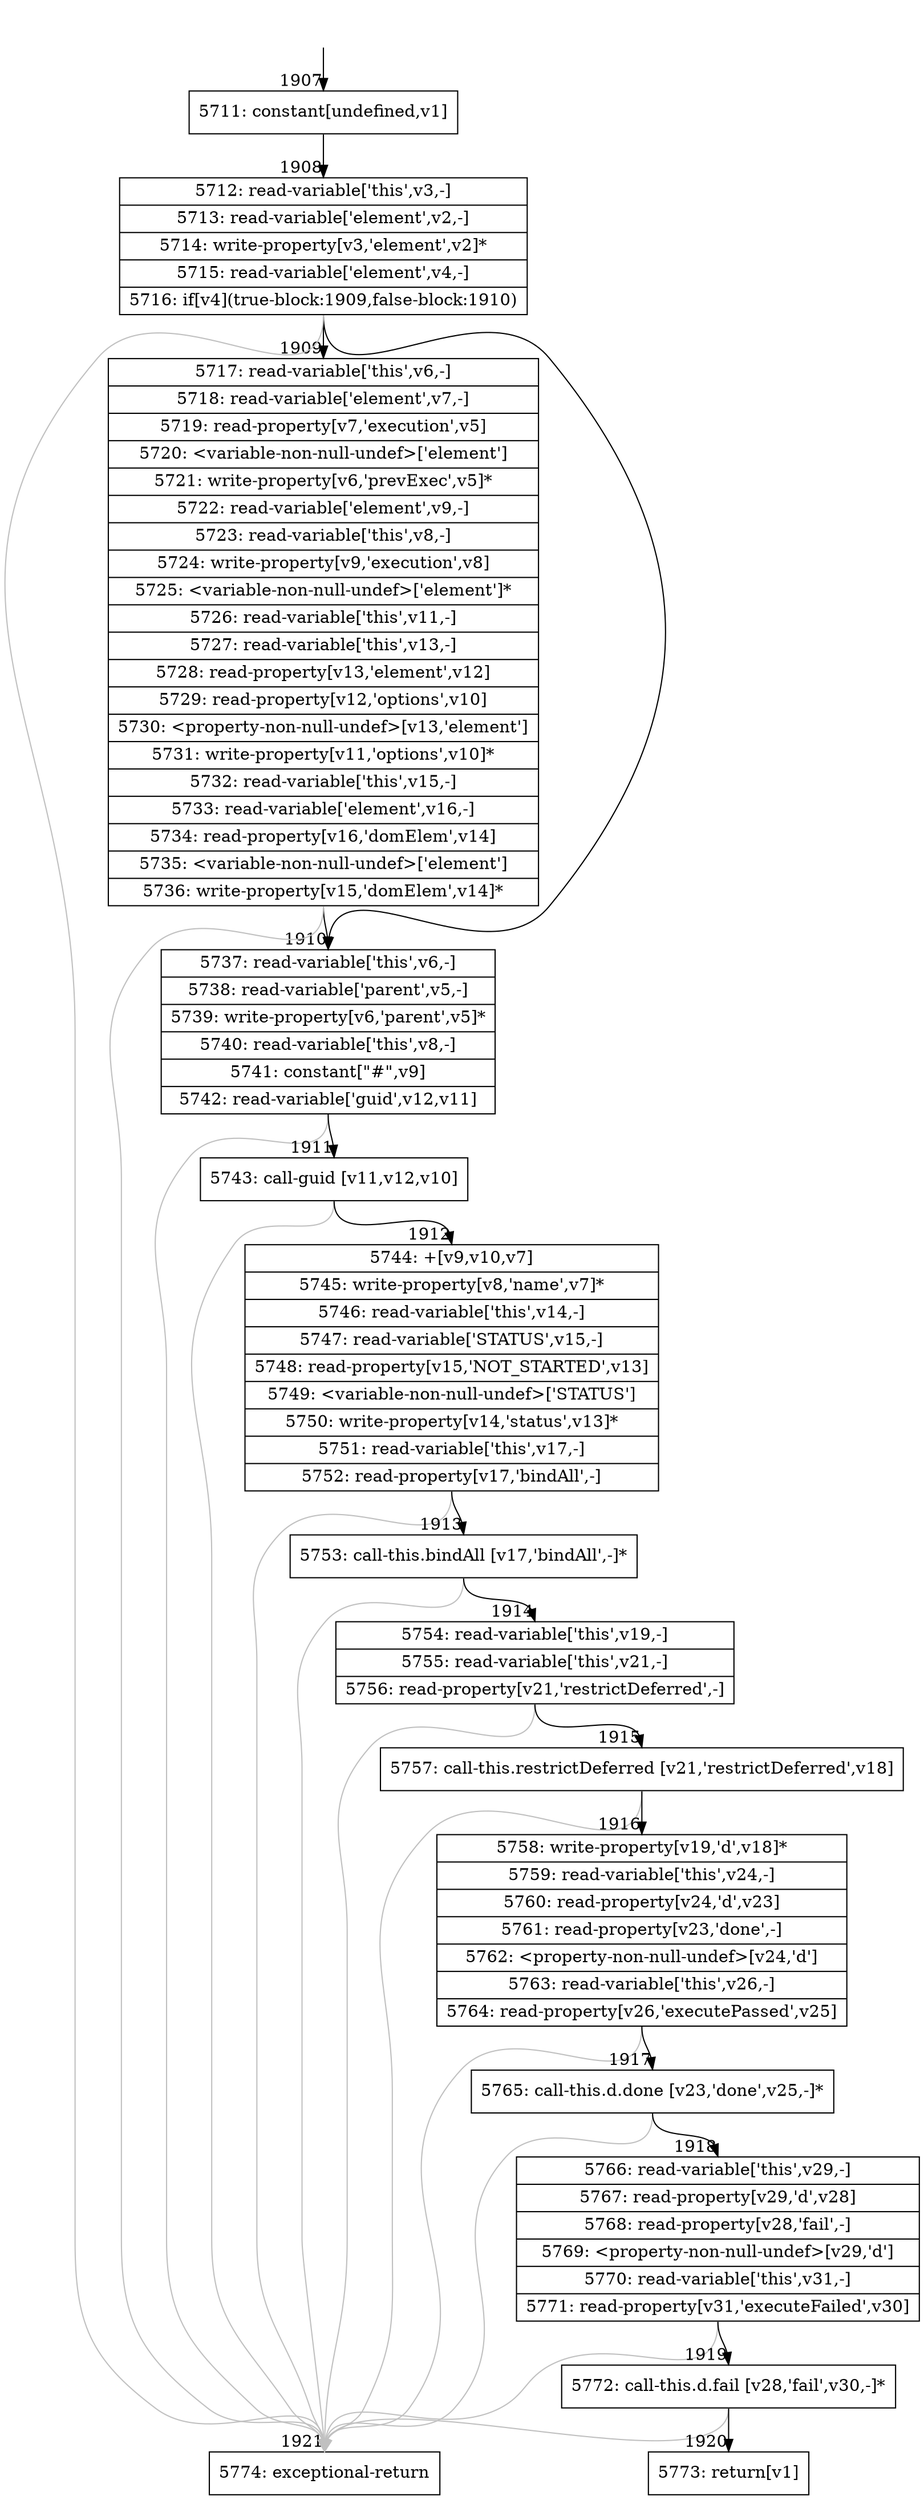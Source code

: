 digraph {
rankdir="TD"
BB_entry156[shape=none,label=""];
BB_entry156 -> BB1907 [tailport=s, headport=n, headlabel="    1907"]
BB1907 [shape=record label="{5711: constant[undefined,v1]}" ] 
BB1907 -> BB1908 [tailport=s, headport=n, headlabel="      1908"]
BB1908 [shape=record label="{5712: read-variable['this',v3,-]|5713: read-variable['element',v2,-]|5714: write-property[v3,'element',v2]*|5715: read-variable['element',v4,-]|5716: if[v4](true-block:1909,false-block:1910)}" ] 
BB1908 -> BB1909 [tailport=s, headport=n, headlabel="      1909"]
BB1908 -> BB1910 [tailport=s, headport=n, headlabel="      1910"]
BB1908 -> BB1921 [tailport=s, headport=n, color=gray, headlabel="      1921"]
BB1909 [shape=record label="{5717: read-variable['this',v6,-]|5718: read-variable['element',v7,-]|5719: read-property[v7,'execution',v5]|5720: \<variable-non-null-undef\>['element']|5721: write-property[v6,'prevExec',v5]*|5722: read-variable['element',v9,-]|5723: read-variable['this',v8,-]|5724: write-property[v9,'execution',v8]|5725: \<variable-non-null-undef\>['element']*|5726: read-variable['this',v11,-]|5727: read-variable['this',v13,-]|5728: read-property[v13,'element',v12]|5729: read-property[v12,'options',v10]|5730: \<property-non-null-undef\>[v13,'element']|5731: write-property[v11,'options',v10]*|5732: read-variable['this',v15,-]|5733: read-variable['element',v16,-]|5734: read-property[v16,'domElem',v14]|5735: \<variable-non-null-undef\>['element']|5736: write-property[v15,'domElem',v14]*}" ] 
BB1909 -> BB1910 [tailport=s, headport=n]
BB1909 -> BB1921 [tailport=s, headport=n, color=gray]
BB1910 [shape=record label="{5737: read-variable['this',v6,-]|5738: read-variable['parent',v5,-]|5739: write-property[v6,'parent',v5]*|5740: read-variable['this',v8,-]|5741: constant[\"#\",v9]|5742: read-variable['guid',v12,v11]}" ] 
BB1910 -> BB1911 [tailport=s, headport=n, headlabel="      1911"]
BB1910 -> BB1921 [tailport=s, headport=n, color=gray]
BB1911 [shape=record label="{5743: call-guid [v11,v12,v10]}" ] 
BB1911 -> BB1912 [tailport=s, headport=n, headlabel="      1912"]
BB1911 -> BB1921 [tailport=s, headport=n, color=gray]
BB1912 [shape=record label="{5744: +[v9,v10,v7]|5745: write-property[v8,'name',v7]*|5746: read-variable['this',v14,-]|5747: read-variable['STATUS',v15,-]|5748: read-property[v15,'NOT_STARTED',v13]|5749: \<variable-non-null-undef\>['STATUS']|5750: write-property[v14,'status',v13]*|5751: read-variable['this',v17,-]|5752: read-property[v17,'bindAll',-]}" ] 
BB1912 -> BB1913 [tailport=s, headport=n, headlabel="      1913"]
BB1912 -> BB1921 [tailport=s, headport=n, color=gray]
BB1913 [shape=record label="{5753: call-this.bindAll [v17,'bindAll',-]*}" ] 
BB1913 -> BB1914 [tailport=s, headport=n, headlabel="      1914"]
BB1913 -> BB1921 [tailport=s, headport=n, color=gray]
BB1914 [shape=record label="{5754: read-variable['this',v19,-]|5755: read-variable['this',v21,-]|5756: read-property[v21,'restrictDeferred',-]}" ] 
BB1914 -> BB1915 [tailport=s, headport=n, headlabel="      1915"]
BB1914 -> BB1921 [tailport=s, headport=n, color=gray]
BB1915 [shape=record label="{5757: call-this.restrictDeferred [v21,'restrictDeferred',v18]}" ] 
BB1915 -> BB1916 [tailport=s, headport=n, headlabel="      1916"]
BB1915 -> BB1921 [tailport=s, headport=n, color=gray]
BB1916 [shape=record label="{5758: write-property[v19,'d',v18]*|5759: read-variable['this',v24,-]|5760: read-property[v24,'d',v23]|5761: read-property[v23,'done',-]|5762: \<property-non-null-undef\>[v24,'d']|5763: read-variable['this',v26,-]|5764: read-property[v26,'executePassed',v25]}" ] 
BB1916 -> BB1917 [tailport=s, headport=n, headlabel="      1917"]
BB1916 -> BB1921 [tailport=s, headport=n, color=gray]
BB1917 [shape=record label="{5765: call-this.d.done [v23,'done',v25,-]*}" ] 
BB1917 -> BB1918 [tailport=s, headport=n, headlabel="      1918"]
BB1917 -> BB1921 [tailport=s, headport=n, color=gray]
BB1918 [shape=record label="{5766: read-variable['this',v29,-]|5767: read-property[v29,'d',v28]|5768: read-property[v28,'fail',-]|5769: \<property-non-null-undef\>[v29,'d']|5770: read-variable['this',v31,-]|5771: read-property[v31,'executeFailed',v30]}" ] 
BB1918 -> BB1919 [tailport=s, headport=n, headlabel="      1919"]
BB1918 -> BB1921 [tailport=s, headport=n, color=gray]
BB1919 [shape=record label="{5772: call-this.d.fail [v28,'fail',v30,-]*}" ] 
BB1919 -> BB1920 [tailport=s, headport=n, headlabel="      1920"]
BB1919 -> BB1921 [tailport=s, headport=n, color=gray]
BB1920 [shape=record label="{5773: return[v1]}" ] 
BB1921 [shape=record label="{5774: exceptional-return}" ] 
//#$~ 1749
}
